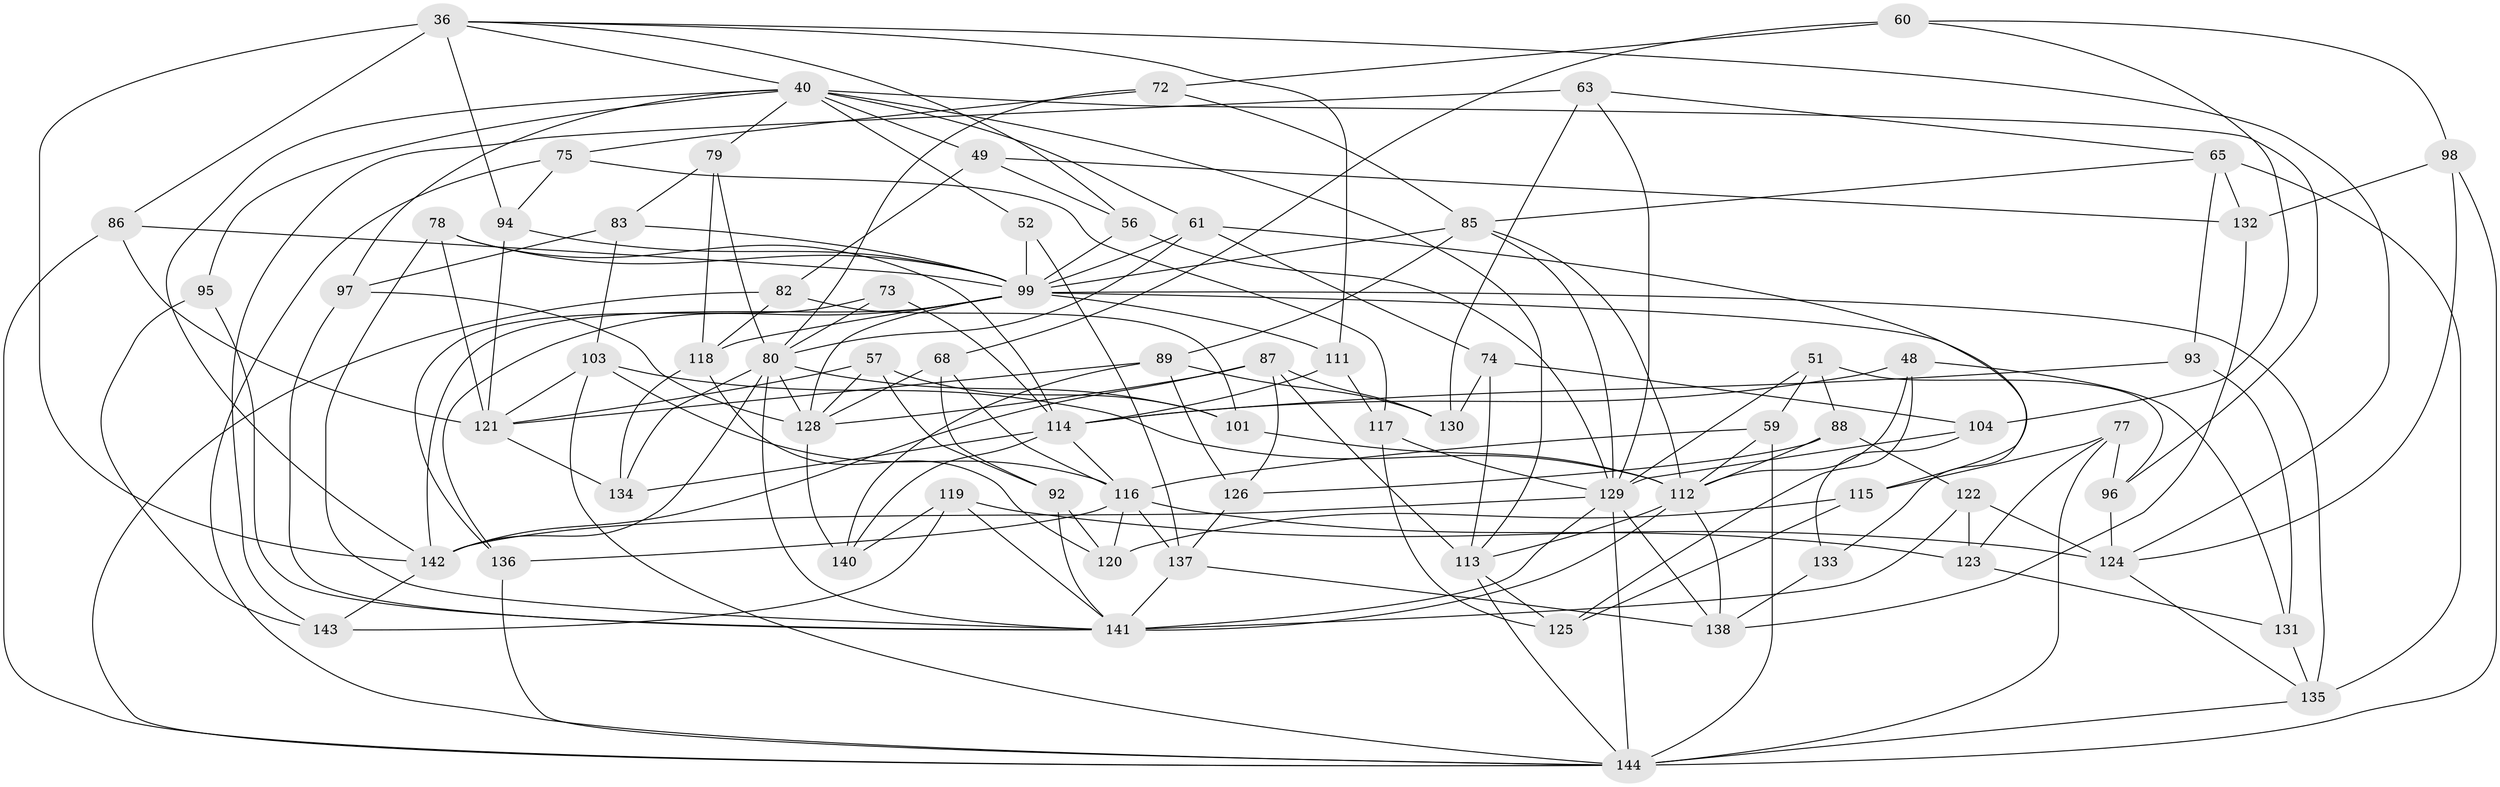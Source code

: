 // original degree distribution, {4: 1.0}
// Generated by graph-tools (version 1.1) at 2025/58/03/09/25 04:58:22]
// undirected, 72 vertices, 182 edges
graph export_dot {
graph [start="1"]
  node [color=gray90,style=filled];
  36 [super="+27"];
  40 [super="+8+17+25"];
  48;
  49;
  51;
  52 [super="+16"];
  56;
  57;
  59;
  60;
  61 [super="+42"];
  63;
  65 [super="+46"];
  68 [super="+43"];
  72;
  73;
  74;
  75;
  77;
  78;
  79;
  80 [super="+4+66+14"];
  82;
  83;
  85 [super="+45+84"];
  86;
  87 [super="+69"];
  88;
  89 [super="+53"];
  92;
  93;
  94 [super="+38"];
  95;
  96;
  97;
  98;
  99 [super="+3+5+29+11+31+35+67"];
  101;
  103 [super="+100"];
  104;
  111;
  112 [super="+12+54+13+81"];
  113 [super="+102+107"];
  114 [super="+6+70"];
  115;
  116 [super="+15+32+108"];
  117;
  118 [super="+91"];
  119;
  120;
  121 [super="+64"];
  122;
  123;
  124 [super="+47"];
  125;
  126;
  128 [super="+21+71"];
  129 [super="+20+109+34+127"];
  130;
  131 [super="+41"];
  132;
  133;
  134;
  135 [super="+24+90"];
  136 [super="+37"];
  137 [super="+1+106"];
  138 [super="+58"];
  140;
  141 [super="+26+110"];
  142 [super="+139"];
  143;
  144 [super="+18+30+105+50"];
  36 -- 86;
  36 -- 94 [weight=2];
  36 -- 40;
  36 -- 56;
  36 -- 111;
  36 -- 142;
  36 -- 124;
  40 -- 61;
  40 -- 52 [weight=2];
  40 -- 97;
  40 -- 142;
  40 -- 49;
  40 -- 79;
  40 -- 96;
  40 -- 95 [weight=2];
  40 -- 113;
  48 -- 131;
  48 -- 125;
  48 -- 114;
  48 -- 112;
  49 -- 132;
  49 -- 56;
  49 -- 82;
  51 -- 96;
  51 -- 88;
  51 -- 59;
  51 -- 129;
  52 -- 137 [weight=2];
  52 -- 99 [weight=2];
  56 -- 129;
  56 -- 99;
  57 -- 92;
  57 -- 101;
  57 -- 128;
  57 -- 121;
  59 -- 116;
  59 -- 112;
  59 -- 144;
  60 -- 72;
  60 -- 98;
  60 -- 104;
  60 -- 68;
  61 -- 80 [weight=2];
  61 -- 99;
  61 -- 74;
  61 -- 115;
  63 -- 143;
  63 -- 130;
  63 -- 65;
  63 -- 129;
  65 -- 132;
  65 -- 135 [weight=2];
  65 -- 93;
  65 -- 85;
  68 -- 92;
  68 -- 116 [weight=2];
  68 -- 128 [weight=2];
  72 -- 75;
  72 -- 85;
  72 -- 80;
  73 -- 136 [weight=2];
  73 -- 80;
  73 -- 114;
  74 -- 130;
  74 -- 104;
  74 -- 113;
  75 -- 94;
  75 -- 117;
  75 -- 144;
  77 -- 144;
  77 -- 123;
  77 -- 96;
  77 -- 115;
  78 -- 114;
  78 -- 99;
  78 -- 141;
  78 -- 121;
  79 -- 83;
  79 -- 80;
  79 -- 118;
  80 -- 134;
  80 -- 128;
  80 -- 101;
  80 -- 141;
  80 -- 142;
  82 -- 101;
  82 -- 118;
  82 -- 144;
  83 -- 97;
  83 -- 103;
  83 -- 99;
  85 -- 99;
  85 -- 129 [weight=2];
  85 -- 112;
  85 -- 89 [weight=2];
  86 -- 99;
  86 -- 121;
  86 -- 144;
  87 -- 126;
  87 -- 128;
  87 -- 142 [weight=2];
  87 -- 113;
  87 -- 130;
  88 -- 122;
  88 -- 126;
  88 -- 112;
  89 -- 140;
  89 -- 121;
  89 -- 130;
  89 -- 126;
  92 -- 120;
  92 -- 141;
  93 -- 131 [weight=2];
  93 -- 114;
  94 -- 121 [weight=2];
  94 -- 99;
  95 -- 143;
  95 -- 141;
  96 -- 124;
  97 -- 128;
  97 -- 141;
  98 -- 132;
  98 -- 144;
  98 -- 124;
  99 -- 111;
  99 -- 142 [weight=3];
  99 -- 133;
  99 -- 128;
  99 -- 135 [weight=4];
  99 -- 118 [weight=2];
  99 -- 136;
  101 -- 112;
  103 -- 116;
  103 -- 112 [weight=2];
  103 -- 144;
  103 -- 121;
  104 -- 133;
  104 -- 129;
  111 -- 117;
  111 -- 114;
  112 -- 113 [weight=3];
  112 -- 138 [weight=3];
  112 -- 141;
  113 -- 144;
  113 -- 125;
  114 -- 140;
  114 -- 134;
  114 -- 116;
  115 -- 125;
  115 -- 120;
  116 -- 137;
  116 -- 120;
  116 -- 123;
  116 -- 136 [weight=2];
  117 -- 125;
  117 -- 129;
  118 -- 134;
  118 -- 120;
  119 -- 143;
  119 -- 140;
  119 -- 124;
  119 -- 141;
  121 -- 134;
  122 -- 123;
  122 -- 141;
  122 -- 124;
  123 -- 131;
  124 -- 135;
  126 -- 137;
  128 -- 140;
  129 -- 141;
  129 -- 144 [weight=2];
  129 -- 138;
  129 -- 142;
  131 -- 135 [weight=2];
  132 -- 138;
  133 -- 138 [weight=2];
  135 -- 144 [weight=3];
  136 -- 144;
  137 -- 138;
  137 -- 141 [weight=3];
  142 -- 143;
}
